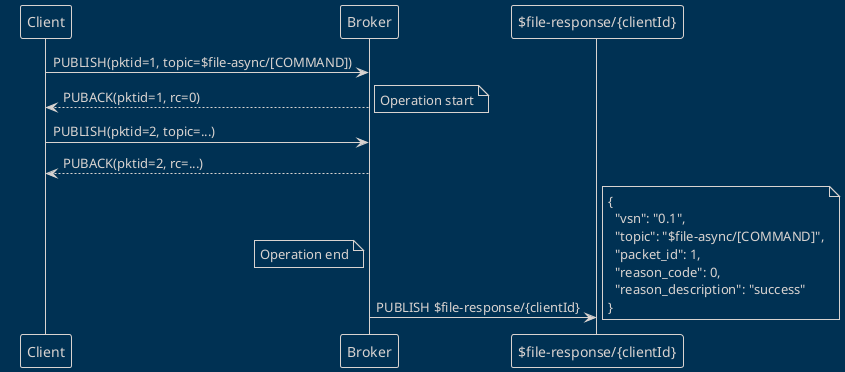 @startuml flow-async-1
!theme blueprint
Client -> Broker: PUBLISH(pktid=1, topic=$file-async/[COMMAND])
Broker --> Client: PUBACK(pktid=1, rc=0)
note right
Operation start
end note
Client -> Broker: PUBLISH(pktid=2, topic=...)
Broker --> Client: PUBACK(pktid=2, rc=...)
Broker -> "$file-response/{clientId}": PUBLISH $file-response/{clientId}
note left
Operation end
end note
note right
{
  "vsn": "0.1",
  "topic": "$file-async/[COMMAND]",
  "packet_id": 1,
  "reason_code": 0,
  "reason_description": "success"
}
end note
@enduml
